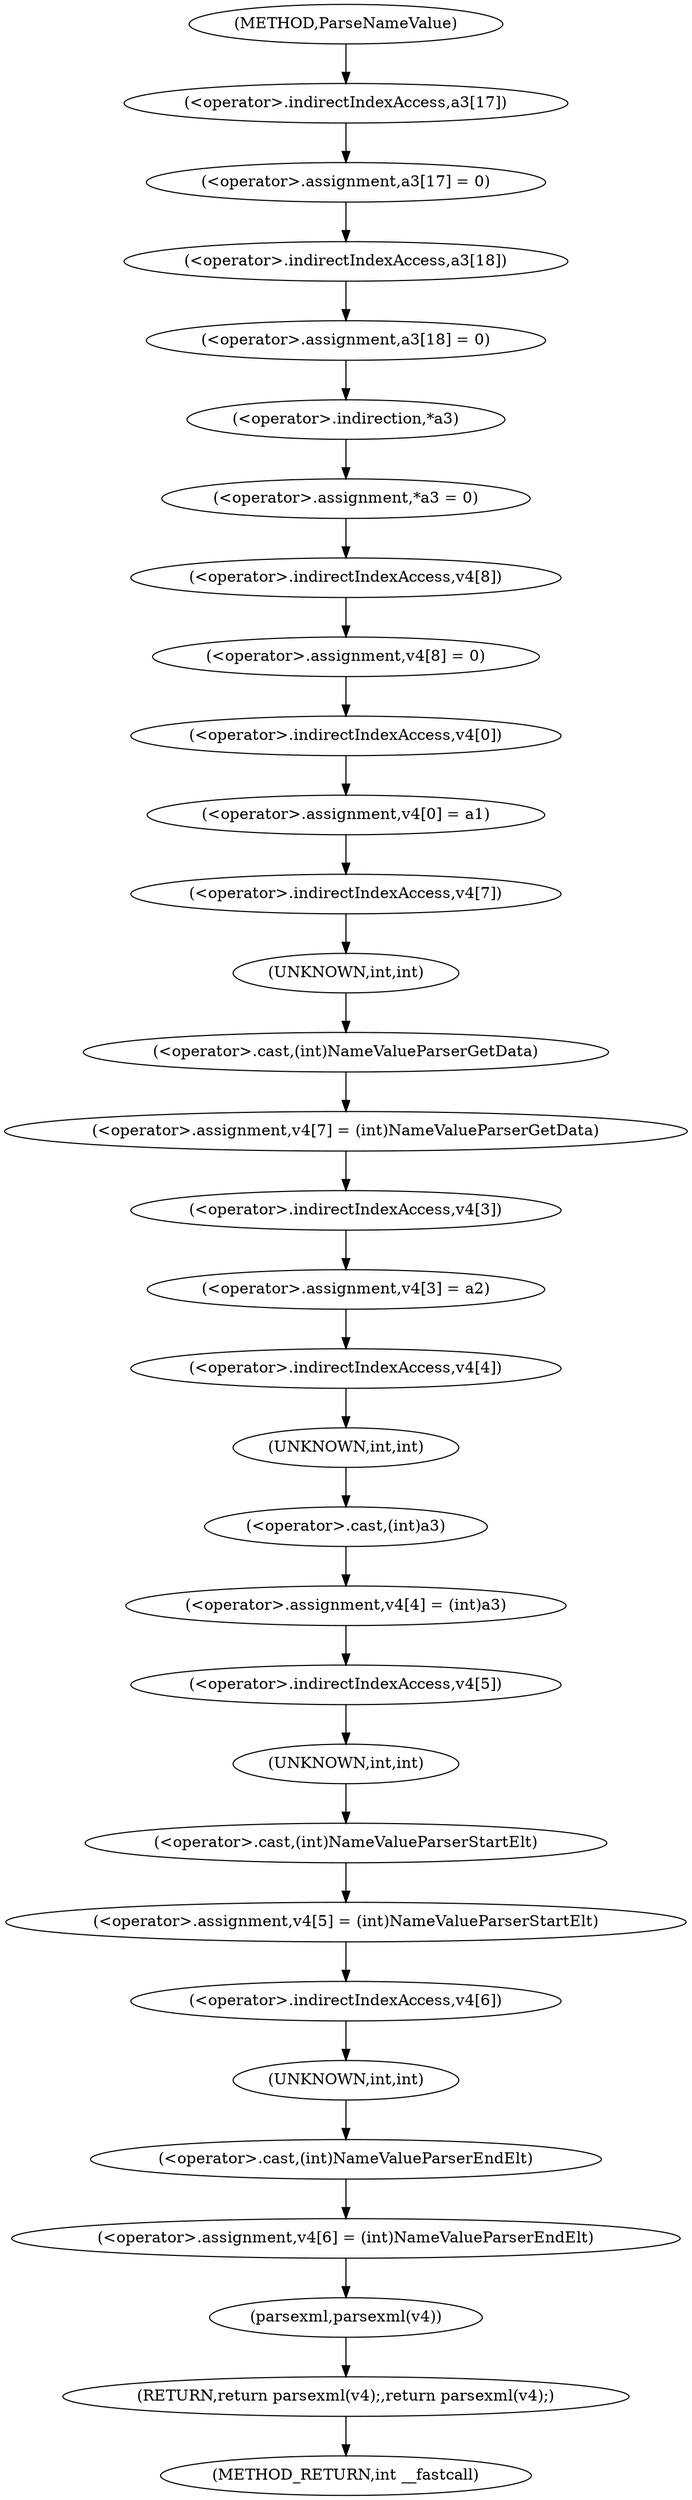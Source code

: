 digraph ParseNameValue {  
"1000108" [label = "(<operator>.assignment,a3[17] = 0)" ]
"1000109" [label = "(<operator>.indirectIndexAccess,a3[17])" ]
"1000113" [label = "(<operator>.assignment,a3[18] = 0)" ]
"1000114" [label = "(<operator>.indirectIndexAccess,a3[18])" ]
"1000118" [label = "(<operator>.assignment,*a3 = 0)" ]
"1000119" [label = "(<operator>.indirection,*a3)" ]
"1000122" [label = "(<operator>.assignment,v4[8] = 0)" ]
"1000123" [label = "(<operator>.indirectIndexAccess,v4[8])" ]
"1000127" [label = "(<operator>.assignment,v4[0] = a1)" ]
"1000128" [label = "(<operator>.indirectIndexAccess,v4[0])" ]
"1000132" [label = "(<operator>.assignment,v4[7] = (int)NameValueParserGetData)" ]
"1000133" [label = "(<operator>.indirectIndexAccess,v4[7])" ]
"1000136" [label = "(<operator>.cast,(int)NameValueParserGetData)" ]
"1000137" [label = "(UNKNOWN,int,int)" ]
"1000139" [label = "(<operator>.assignment,v4[3] = a2)" ]
"1000140" [label = "(<operator>.indirectIndexAccess,v4[3])" ]
"1000144" [label = "(<operator>.assignment,v4[4] = (int)a3)" ]
"1000145" [label = "(<operator>.indirectIndexAccess,v4[4])" ]
"1000148" [label = "(<operator>.cast,(int)a3)" ]
"1000149" [label = "(UNKNOWN,int,int)" ]
"1000151" [label = "(<operator>.assignment,v4[5] = (int)NameValueParserStartElt)" ]
"1000152" [label = "(<operator>.indirectIndexAccess,v4[5])" ]
"1000155" [label = "(<operator>.cast,(int)NameValueParserStartElt)" ]
"1000156" [label = "(UNKNOWN,int,int)" ]
"1000158" [label = "(<operator>.assignment,v4[6] = (int)NameValueParserEndElt)" ]
"1000159" [label = "(<operator>.indirectIndexAccess,v4[6])" ]
"1000162" [label = "(<operator>.cast,(int)NameValueParserEndElt)" ]
"1000163" [label = "(UNKNOWN,int,int)" ]
"1000165" [label = "(RETURN,return parsexml(v4);,return parsexml(v4);)" ]
"1000166" [label = "(parsexml,parsexml(v4))" ]
"1000102" [label = "(METHOD,ParseNameValue)" ]
"1000168" [label = "(METHOD_RETURN,int __fastcall)" ]
  "1000108" -> "1000114" 
  "1000109" -> "1000108" 
  "1000113" -> "1000119" 
  "1000114" -> "1000113" 
  "1000118" -> "1000123" 
  "1000119" -> "1000118" 
  "1000122" -> "1000128" 
  "1000123" -> "1000122" 
  "1000127" -> "1000133" 
  "1000128" -> "1000127" 
  "1000132" -> "1000140" 
  "1000133" -> "1000137" 
  "1000136" -> "1000132" 
  "1000137" -> "1000136" 
  "1000139" -> "1000145" 
  "1000140" -> "1000139" 
  "1000144" -> "1000152" 
  "1000145" -> "1000149" 
  "1000148" -> "1000144" 
  "1000149" -> "1000148" 
  "1000151" -> "1000159" 
  "1000152" -> "1000156" 
  "1000155" -> "1000151" 
  "1000156" -> "1000155" 
  "1000158" -> "1000166" 
  "1000159" -> "1000163" 
  "1000162" -> "1000158" 
  "1000163" -> "1000162" 
  "1000165" -> "1000168" 
  "1000166" -> "1000165" 
  "1000102" -> "1000109" 
}
